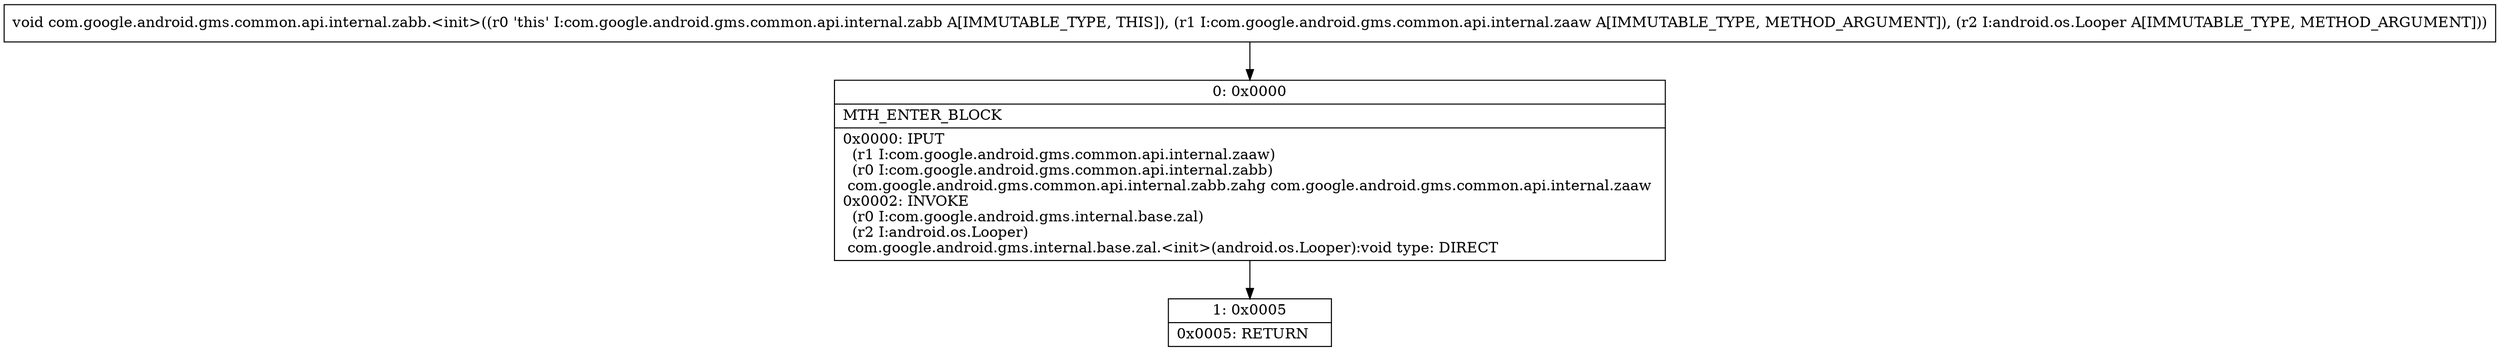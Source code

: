 digraph "CFG forcom.google.android.gms.common.api.internal.zabb.\<init\>(Lcom\/google\/android\/gms\/common\/api\/internal\/zaaw;Landroid\/os\/Looper;)V" {
Node_0 [shape=record,label="{0\:\ 0x0000|MTH_ENTER_BLOCK\l|0x0000: IPUT  \l  (r1 I:com.google.android.gms.common.api.internal.zaaw)\l  (r0 I:com.google.android.gms.common.api.internal.zabb)\l com.google.android.gms.common.api.internal.zabb.zahg com.google.android.gms.common.api.internal.zaaw \l0x0002: INVOKE  \l  (r0 I:com.google.android.gms.internal.base.zal)\l  (r2 I:android.os.Looper)\l com.google.android.gms.internal.base.zal.\<init\>(android.os.Looper):void type: DIRECT \l}"];
Node_1 [shape=record,label="{1\:\ 0x0005|0x0005: RETURN   \l}"];
MethodNode[shape=record,label="{void com.google.android.gms.common.api.internal.zabb.\<init\>((r0 'this' I:com.google.android.gms.common.api.internal.zabb A[IMMUTABLE_TYPE, THIS]), (r1 I:com.google.android.gms.common.api.internal.zaaw A[IMMUTABLE_TYPE, METHOD_ARGUMENT]), (r2 I:android.os.Looper A[IMMUTABLE_TYPE, METHOD_ARGUMENT])) }"];
MethodNode -> Node_0;
Node_0 -> Node_1;
}


